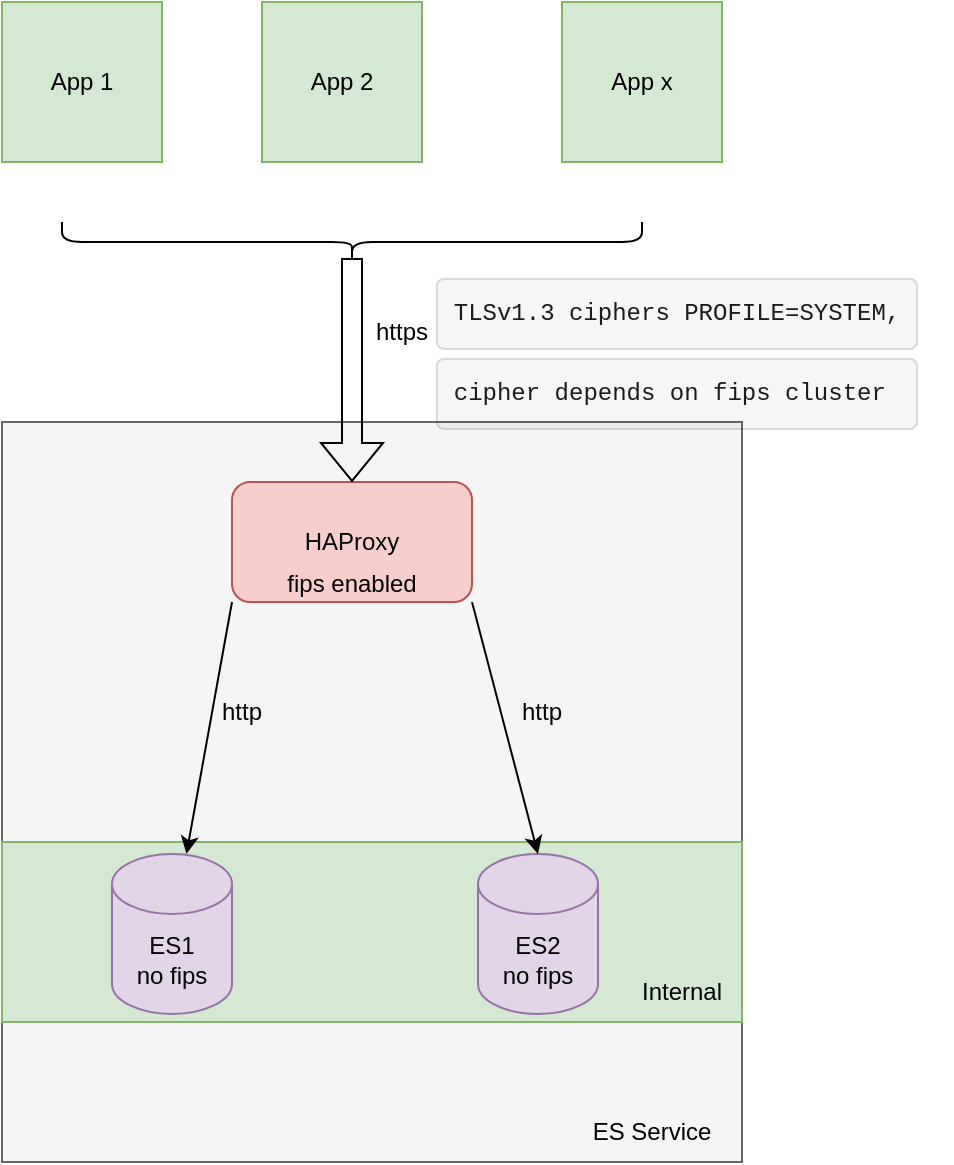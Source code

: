 <mxfile version="20.3.0" type="github">
  <diagram id="gyirA8vewjuFPB5PBjJT" name="Page-1">
    <mxGraphModel dx="1002" dy="593" grid="1" gridSize="10" guides="1" tooltips="1" connect="1" arrows="1" fold="1" page="1" pageScale="1" pageWidth="850" pageHeight="1100" math="0" shadow="0">
      <root>
        <mxCell id="0" />
        <mxCell id="1" parent="0" />
        <mxCell id="pGRNEo9RL7QZhm5y7qHd-5" value="" style="whiteSpace=wrap;html=1;aspect=fixed;fillColor=#f5f5f5;fontColor=#333333;strokeColor=#666666;" vertex="1" parent="1">
          <mxGeometry x="190" y="270" width="370" height="370" as="geometry" />
        </mxCell>
        <mxCell id="pGRNEo9RL7QZhm5y7qHd-23" value="" style="rounded=0;whiteSpace=wrap;html=1;fillColor=#d5e8d4;strokeColor=#82b366;" vertex="1" parent="1">
          <mxGeometry x="190" y="480" width="370" height="90" as="geometry" />
        </mxCell>
        <mxCell id="pGRNEo9RL7QZhm5y7qHd-1" value="App 1" style="whiteSpace=wrap;html=1;aspect=fixed;fillColor=#d5e8d4;strokeColor=#82b366;" vertex="1" parent="1">
          <mxGeometry x="190" y="60" width="80" height="80" as="geometry" />
        </mxCell>
        <mxCell id="pGRNEo9RL7QZhm5y7qHd-2" value="App 2" style="whiteSpace=wrap;html=1;aspect=fixed;fillColor=#d5e8d4;strokeColor=#82b366;" vertex="1" parent="1">
          <mxGeometry x="320" y="60" width="80" height="80" as="geometry" />
        </mxCell>
        <mxCell id="pGRNEo9RL7QZhm5y7qHd-3" value="App x" style="whiteSpace=wrap;html=1;aspect=fixed;fillColor=#d5e8d4;strokeColor=#82b366;" vertex="1" parent="1">
          <mxGeometry x="470" y="60" width="80" height="80" as="geometry" />
        </mxCell>
        <mxCell id="pGRNEo9RL7QZhm5y7qHd-6" value="HAProxy" style="rounded=1;whiteSpace=wrap;html=1;fillColor=#f8cecc;strokeColor=#b85450;" vertex="1" parent="1">
          <mxGeometry x="305" y="300" width="120" height="60" as="geometry" />
        </mxCell>
        <mxCell id="pGRNEo9RL7QZhm5y7qHd-7" value="ES1&lt;br&gt;no fips" style="shape=cylinder3;whiteSpace=wrap;html=1;boundedLbl=1;backgroundOutline=1;size=15;fillColor=#e1d5e7;strokeColor=#9673a6;" vertex="1" parent="1">
          <mxGeometry x="245" y="486" width="60" height="80" as="geometry" />
        </mxCell>
        <mxCell id="pGRNEo9RL7QZhm5y7qHd-8" value="ES2&lt;br&gt;no fips" style="shape=cylinder3;whiteSpace=wrap;html=1;boundedLbl=1;backgroundOutline=1;size=15;fillColor=#e1d5e7;strokeColor=#9673a6;" vertex="1" parent="1">
          <mxGeometry x="428" y="486" width="60" height="80" as="geometry" />
        </mxCell>
        <mxCell id="pGRNEo9RL7QZhm5y7qHd-9" value="fips enabled" style="text;html=1;strokeColor=none;fillColor=none;align=center;verticalAlign=middle;whiteSpace=wrap;rounded=0;" vertex="1" parent="1">
          <mxGeometry x="320" y="336" width="90" height="30" as="geometry" />
        </mxCell>
        <mxCell id="pGRNEo9RL7QZhm5y7qHd-10" value="" style="endArrow=classic;html=1;rounded=0;exitX=0;exitY=1;exitDx=0;exitDy=0;" edge="1" parent="1" source="pGRNEo9RL7QZhm5y7qHd-6" target="pGRNEo9RL7QZhm5y7qHd-7">
          <mxGeometry width="50" height="50" relative="1" as="geometry">
            <mxPoint x="320" y="398.5" as="sourcePoint" />
            <mxPoint x="450" y="366" as="targetPoint" />
          </mxGeometry>
        </mxCell>
        <mxCell id="pGRNEo9RL7QZhm5y7qHd-11" value="" style="endArrow=classic;html=1;rounded=0;entryX=0.5;entryY=0;entryDx=0;entryDy=0;entryPerimeter=0;exitX=1;exitY=1;exitDx=0;exitDy=0;" edge="1" parent="1" source="pGRNEo9RL7QZhm5y7qHd-6" target="pGRNEo9RL7QZhm5y7qHd-8">
          <mxGeometry width="50" height="50" relative="1" as="geometry">
            <mxPoint x="400" y="416" as="sourcePoint" />
            <mxPoint x="450" y="366" as="targetPoint" />
          </mxGeometry>
        </mxCell>
        <mxCell id="pGRNEo9RL7QZhm5y7qHd-12" value="" style="shape=curlyBracket;whiteSpace=wrap;html=1;rounded=1;flipH=1;rotation=90;" vertex="1" parent="1">
          <mxGeometry x="355" y="35" width="20" height="290" as="geometry" />
        </mxCell>
        <mxCell id="pGRNEo9RL7QZhm5y7qHd-14" value="ES Service" style="text;html=1;strokeColor=none;fillColor=none;align=center;verticalAlign=middle;whiteSpace=wrap;rounded=0;" vertex="1" parent="1">
          <mxGeometry x="470" y="610" width="90" height="30" as="geometry" />
        </mxCell>
        <mxCell id="pGRNEo9RL7QZhm5y7qHd-15" value="" style="shape=flexArrow;endArrow=classic;html=1;rounded=0;exitX=0.1;exitY=0.5;exitDx=0;exitDy=0;exitPerimeter=0;entryX=0.5;entryY=0;entryDx=0;entryDy=0;" edge="1" parent="1" source="pGRNEo9RL7QZhm5y7qHd-12" target="pGRNEo9RL7QZhm5y7qHd-6">
          <mxGeometry width="50" height="50" relative="1" as="geometry">
            <mxPoint x="400" y="320" as="sourcePoint" />
            <mxPoint x="450" y="270" as="targetPoint" />
          </mxGeometry>
        </mxCell>
        <mxCell id="pGRNEo9RL7QZhm5y7qHd-16" value="http" style="text;html=1;strokeColor=none;fillColor=none;align=center;verticalAlign=middle;whiteSpace=wrap;rounded=0;" vertex="1" parent="1">
          <mxGeometry x="280" y="400" width="60" height="30" as="geometry" />
        </mxCell>
        <mxCell id="pGRNEo9RL7QZhm5y7qHd-17" value="https" style="text;html=1;strokeColor=none;fillColor=none;align=center;verticalAlign=middle;whiteSpace=wrap;rounded=0;" vertex="1" parent="1">
          <mxGeometry x="360" y="210" width="60" height="30" as="geometry" />
        </mxCell>
        <mxCell id="pGRNEo9RL7QZhm5y7qHd-18" value="http" style="text;html=1;strokeColor=none;fillColor=none;align=center;verticalAlign=middle;whiteSpace=wrap;rounded=0;" vertex="1" parent="1">
          <mxGeometry x="430" y="400" width="60" height="30" as="geometry" />
        </mxCell>
        <mxCell id="pGRNEo9RL7QZhm5y7qHd-19" value="&lt;pre style=&quot;box-sizing: inherit; margin-top: 4px; margin-bottom: 4px; padding: 8px; --saf-0:rgba(var(--sk_foreground_low,29,28,29),0.13); overflow-wrap: break-word; font-variant-ligatures: none; line-height: 1.5; tab-size: 4; word-break: normal; background: rgba(var(--sk_foreground_min,29,28,29),0.04); border: 1px solid var(--saf-0); border-radius: 4px; counter-reset: list-0 0 list-1 0 list-2 0 list-3 0 list-4 0 list-5 0 list-6 0 list-7 0 list-8 0 list-9 0; color: rgb(29, 28, 29); text-align: left; font-family: Monaco, Menlo, Consolas, &amp;quot;Courier New&amp;quot;, monospace !important;&quot; data-stringify-type=&quot;pre&quot; class=&quot;c-mrkdwn__pre&quot;&gt;TLSv1.3 ciphers PROFILE=SYSTEM,&lt;/pre&gt;&lt;pre style=&quot;box-sizing: inherit; margin-top: 4px; margin-bottom: 4px; padding: 8px; --saf-0:rgba(var(--sk_foreground_low,29,28,29),0.13); overflow-wrap: break-word; font-variant-ligatures: none; line-height: 1.5; tab-size: 4; word-break: normal; background: rgba(var(--sk_foreground_min,29,28,29),0.04); border: 1px solid var(--saf-0); border-radius: 4px; counter-reset: list-0 0 list-1 0 list-2 0 list-3 0 list-4 0 list-5 0 list-6 0 list-7 0 list-8 0 list-9 0; color: rgb(29, 28, 29); text-align: left; font-family: Monaco, Menlo, Consolas, &amp;quot;Courier New&amp;quot;, monospace !important;&quot; data-stringify-type=&quot;pre&quot; class=&quot;c-mrkdwn__pre&quot;&gt;&lt;span style=&quot;&quot;&gt;cipher&amp;nbsp;&lt;/span&gt;depends on fips cluster&lt;/pre&gt;" style="text;html=1;strokeColor=none;fillColor=none;align=center;verticalAlign=middle;whiteSpace=wrap;rounded=0;" vertex="1" parent="1">
          <mxGeometry x="390" y="220" width="275" height="30" as="geometry" />
        </mxCell>
        <mxCell id="pGRNEo9RL7QZhm5y7qHd-25" value="Internal" style="text;html=1;strokeColor=none;fillColor=none;align=center;verticalAlign=middle;whiteSpace=wrap;rounded=0;" vertex="1" parent="1">
          <mxGeometry x="500" y="540" width="60" height="30" as="geometry" />
        </mxCell>
      </root>
    </mxGraphModel>
  </diagram>
</mxfile>
